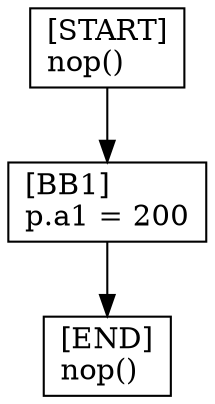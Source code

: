 digraph {
  node [shape=box]
  END [label="[END]\lnop()\l"];
  START [label="[START]\lnop()\l"];
  BB1 [label="[BB1]\lp.a1 = 200\l"];
  BB1 -> END;
  START -> BB1;
}
